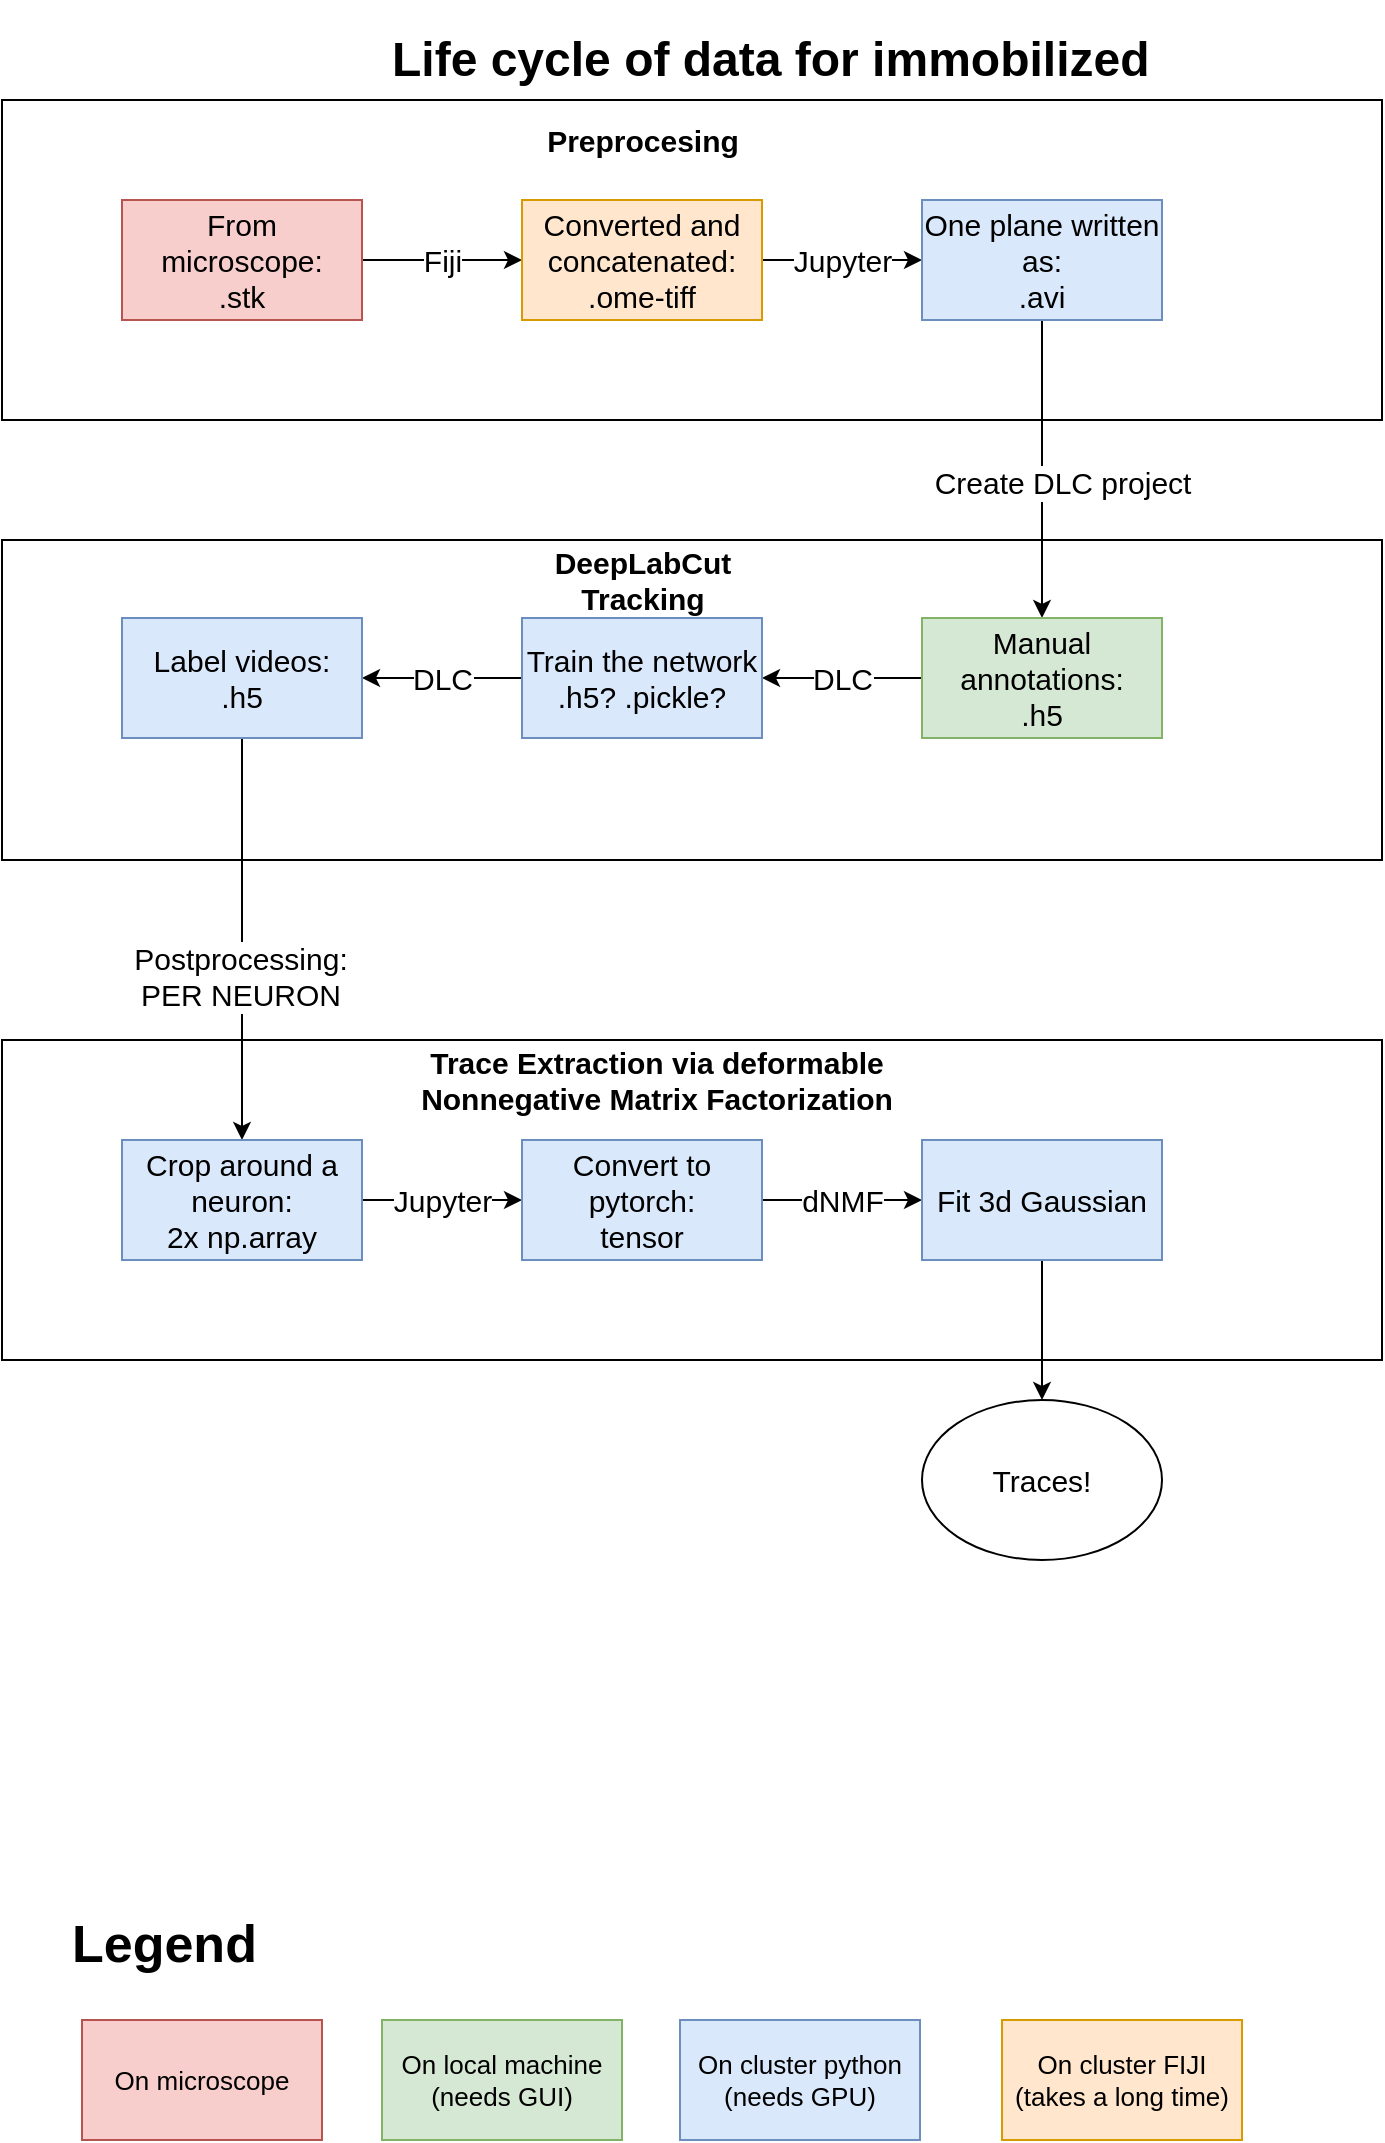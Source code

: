<mxfile version="14.4.3" type="device" pages="4"><diagram id="C3qNlRf_PtX0SrhHF2lx" name="Immobilized_data"><mxGraphModel dx="768" dy="482" grid="1" gridSize="10" guides="1" tooltips="1" connect="1" arrows="1" fold="1" page="1" pageScale="1" pageWidth="850" pageHeight="1100" math="0" shadow="0"><root><mxCell id="0"/><mxCell id="1" parent="0"/><mxCell id="MNIuvYvYTxqrwooTdZUE-25" value="" style="rounded=0;whiteSpace=wrap;html=1;fontSize=15;" parent="1" vertex="1"><mxGeometry x="40" y="520" width="690" height="160" as="geometry"/></mxCell><mxCell id="MNIuvYvYTxqrwooTdZUE-26" value="&lt;b style=&quot;font-size: 15px;&quot;&gt;Trace Extraction via deformable Nonnegative Matrix Factorization&lt;/b&gt;" style="text;html=1;strokeColor=none;fillColor=none;align=center;verticalAlign=middle;whiteSpace=wrap;rounded=0;fontSize=15;" parent="1" vertex="1"><mxGeometry x="245.38" y="530" width="244.62" height="20" as="geometry"/></mxCell><mxCell id="MNIuvYvYTxqrwooTdZUE-20" value="" style="rounded=0;whiteSpace=wrap;html=1;fontSize=15;" parent="1" vertex="1"><mxGeometry x="40" y="270" width="690" height="160" as="geometry"/></mxCell><mxCell id="MNIuvYvYTxqrwooTdZUE-21" value="&lt;b style=&quot;font-size: 15px;&quot;&gt;DeepLabCut Tracking&lt;/b&gt;" style="text;html=1;strokeColor=none;fillColor=none;align=center;verticalAlign=middle;whiteSpace=wrap;rounded=0;fontSize=15;" parent="1" vertex="1"><mxGeometry x="291.5" y="280" width="137" height="20" as="geometry"/></mxCell><mxCell id="MNIuvYvYTxqrwooTdZUE-9" value="" style="rounded=0;whiteSpace=wrap;html=1;" parent="1" vertex="1"><mxGeometry x="40" y="50" width="690" height="160" as="geometry"/></mxCell><mxCell id="MNIuvYvYTxqrwooTdZUE-4" value="Fiji" style="edgeStyle=orthogonalEdgeStyle;rounded=0;orthogonalLoop=1;jettySize=auto;html=1;fontSize=15;" parent="1" source="MNIuvYvYTxqrwooTdZUE-2" target="MNIuvYvYTxqrwooTdZUE-3" edge="1"><mxGeometry relative="1" as="geometry"/></mxCell><mxCell id="MNIuvYvYTxqrwooTdZUE-2" value="From microscope:&lt;br style=&quot;font-size: 15px;&quot;&gt;.stk" style="rounded=0;whiteSpace=wrap;html=1;fillColor=#f8cecc;strokeColor=#b85450;fontSize=15;" parent="1" vertex="1"><mxGeometry x="100" y="100" width="120" height="60" as="geometry"/></mxCell><mxCell id="MNIuvYvYTxqrwooTdZUE-6" value="Jupyter" style="edgeStyle=orthogonalEdgeStyle;rounded=0;orthogonalLoop=1;jettySize=auto;html=1;fontSize=15;" parent="1" source="MNIuvYvYTxqrwooTdZUE-3" target="MNIuvYvYTxqrwooTdZUE-5" edge="1"><mxGeometry relative="1" as="geometry"/></mxCell><mxCell id="MNIuvYvYTxqrwooTdZUE-3" value="Converted and concatenated:&lt;br style=&quot;font-size: 15px;&quot;&gt;.ome-tiff" style="whiteSpace=wrap;html=1;rounded=0;fillColor=#ffe6cc;strokeColor=#d79b00;fontSize=15;" parent="1" vertex="1"><mxGeometry x="300" y="100" width="120" height="60" as="geometry"/></mxCell><mxCell id="MNIuvYvYTxqrwooTdZUE-13" value="" style="edgeStyle=orthogonalEdgeStyle;rounded=0;orthogonalLoop=1;jettySize=auto;html=1;fontSize=15;" parent="1" source="MNIuvYvYTxqrwooTdZUE-5" target="MNIuvYvYTxqrwooTdZUE-12" edge="1"><mxGeometry relative="1" as="geometry"/></mxCell><mxCell id="MNIuvYvYTxqrwooTdZUE-16" value="Create DLC project" style="edgeLabel;html=1;align=center;verticalAlign=middle;resizable=0;points=[];fontSize=15;" parent="MNIuvYvYTxqrwooTdZUE-13" vertex="1" connectable="0"><mxGeometry x="0.333" y="5" relative="1" as="geometry"><mxPoint x="5" y="-19" as="offset"/></mxGeometry></mxCell><mxCell id="MNIuvYvYTxqrwooTdZUE-5" value="One plane written as:&lt;br style=&quot;font-size: 15px;&quot;&gt;.avi" style="whiteSpace=wrap;html=1;rounded=0;fillColor=#dae8fc;strokeColor=#6c8ebf;fontSize=15;" parent="1" vertex="1"><mxGeometry x="500" y="100" width="120" height="60" as="geometry"/></mxCell><mxCell id="MNIuvYvYTxqrwooTdZUE-7" value="&lt;h1&gt;Life cycle of data for immobilized&lt;/h1&gt;&lt;p&gt;&lt;br&gt;&lt;/p&gt;" style="text;html=1;strokeColor=none;fillColor=none;spacing=5;spacingTop=-20;whiteSpace=wrap;overflow=hidden;rounded=0;" parent="1" vertex="1"><mxGeometry x="230" y="10" width="400" height="40" as="geometry"/></mxCell><mxCell id="MNIuvYvYTxqrwooTdZUE-11" value="&lt;b style=&quot;font-size: 15px;&quot;&gt;Preprocesing&lt;/b&gt;" style="text;html=1;strokeColor=none;fillColor=none;align=center;verticalAlign=middle;whiteSpace=wrap;rounded=0;fontSize=15;" parent="1" vertex="1"><mxGeometry x="321.5" y="60" width="77" height="20" as="geometry"/></mxCell><mxCell id="MNIuvYvYTxqrwooTdZUE-15" value="DLC" style="edgeStyle=orthogonalEdgeStyle;rounded=0;orthogonalLoop=1;jettySize=auto;html=1;fontSize=15;" parent="1" source="MNIuvYvYTxqrwooTdZUE-12" target="MNIuvYvYTxqrwooTdZUE-14" edge="1"><mxGeometry relative="1" as="geometry"/></mxCell><mxCell id="MNIuvYvYTxqrwooTdZUE-12" value="Manual annotations:&lt;br style=&quot;font-size: 15px;&quot;&gt;.h5" style="whiteSpace=wrap;html=1;rounded=0;fillColor=#d5e8d4;strokeColor=#82b366;fontSize=15;" parent="1" vertex="1"><mxGeometry x="500" y="309" width="120" height="60" as="geometry"/></mxCell><mxCell id="MNIuvYvYTxqrwooTdZUE-18" value="DLC" style="edgeStyle=orthogonalEdgeStyle;rounded=0;orthogonalLoop=1;jettySize=auto;html=1;fontSize=15;" parent="1" source="MNIuvYvYTxqrwooTdZUE-14" target="MNIuvYvYTxqrwooTdZUE-17" edge="1"><mxGeometry relative="1" as="geometry"/></mxCell><mxCell id="MNIuvYvYTxqrwooTdZUE-14" value="Train the network&lt;br style=&quot;font-size: 15px;&quot;&gt;.h5? .pickle?" style="whiteSpace=wrap;html=1;rounded=0;fillColor=#dae8fc;strokeColor=#6c8ebf;fontSize=15;" parent="1" vertex="1"><mxGeometry x="300" y="309" width="120" height="60" as="geometry"/></mxCell><mxCell id="MNIuvYvYTxqrwooTdZUE-23" value="" style="edgeStyle=orthogonalEdgeStyle;rounded=0;orthogonalLoop=1;jettySize=auto;html=1;fontSize=15;" parent="1" source="MNIuvYvYTxqrwooTdZUE-17" target="MNIuvYvYTxqrwooTdZUE-22" edge="1"><mxGeometry relative="1" as="geometry"/></mxCell><mxCell id="MNIuvYvYTxqrwooTdZUE-24" value="Postprocessing:&lt;br style=&quot;font-size: 15px;&quot;&gt;PER NEURON" style="edgeLabel;html=1;align=center;verticalAlign=middle;resizable=0;points=[];fontSize=15;" parent="MNIuvYvYTxqrwooTdZUE-23" vertex="1" connectable="0"><mxGeometry x="0.181" y="-1" relative="1" as="geometry"><mxPoint as="offset"/></mxGeometry></mxCell><mxCell id="MNIuvYvYTxqrwooTdZUE-17" value="Label videos:&lt;br style=&quot;font-size: 15px;&quot;&gt;.h5" style="whiteSpace=wrap;html=1;rounded=0;fillColor=#dae8fc;strokeColor=#6c8ebf;fontSize=15;" parent="1" vertex="1"><mxGeometry x="100" y="309" width="120" height="60" as="geometry"/></mxCell><mxCell id="MNIuvYvYTxqrwooTdZUE-29" value="Jupyter" style="edgeStyle=orthogonalEdgeStyle;rounded=0;orthogonalLoop=1;jettySize=auto;html=1;fontSize=15;" parent="1" source="MNIuvYvYTxqrwooTdZUE-22" target="MNIuvYvYTxqrwooTdZUE-28" edge="1"><mxGeometry relative="1" as="geometry"/></mxCell><mxCell id="MNIuvYvYTxqrwooTdZUE-22" value="Crop around a neuron:&lt;br style=&quot;font-size: 15px;&quot;&gt;2x np.array" style="whiteSpace=wrap;html=1;rounded=0;fillColor=#dae8fc;strokeColor=#6c8ebf;fontSize=15;" parent="1" vertex="1"><mxGeometry x="100" y="570" width="120" height="60" as="geometry"/></mxCell><mxCell id="MNIuvYvYTxqrwooTdZUE-31" value="dNMF" style="edgeStyle=orthogonalEdgeStyle;rounded=0;orthogonalLoop=1;jettySize=auto;html=1;fontSize=15;" parent="1" source="MNIuvYvYTxqrwooTdZUE-28" target="MNIuvYvYTxqrwooTdZUE-30" edge="1"><mxGeometry relative="1" as="geometry"/></mxCell><mxCell id="MNIuvYvYTxqrwooTdZUE-28" value="Convert to pytorch:&lt;br style=&quot;font-size: 15px;&quot;&gt;tensor" style="whiteSpace=wrap;html=1;rounded=0;fillColor=#dae8fc;strokeColor=#6c8ebf;fontSize=15;" parent="1" vertex="1"><mxGeometry x="300" y="570" width="120" height="60" as="geometry"/></mxCell><mxCell id="MNIuvYvYTxqrwooTdZUE-35" value="" style="edgeStyle=orthogonalEdgeStyle;rounded=0;orthogonalLoop=1;jettySize=auto;html=1;fontSize=15;" parent="1" source="MNIuvYvYTxqrwooTdZUE-30" target="MNIuvYvYTxqrwooTdZUE-34" edge="1"><mxGeometry relative="1" as="geometry"/></mxCell><mxCell id="MNIuvYvYTxqrwooTdZUE-30" value="Fit 3d Gaussian" style="whiteSpace=wrap;html=1;rounded=0;fillColor=#dae8fc;strokeColor=#6c8ebf;fontSize=15;" parent="1" vertex="1"><mxGeometry x="500" y="570" width="120" height="60" as="geometry"/></mxCell><mxCell id="MNIuvYvYTxqrwooTdZUE-34" value="Traces!" style="ellipse;whiteSpace=wrap;html=1;rounded=0;fontSize=15;" parent="1" vertex="1"><mxGeometry x="500" y="700" width="120" height="80" as="geometry"/></mxCell><mxCell id="MNIuvYvYTxqrwooTdZUE-36" value="&lt;h1&gt;Legend&lt;/h1&gt;" style="text;html=1;strokeColor=none;fillColor=none;spacing=5;spacingTop=-20;whiteSpace=wrap;overflow=hidden;rounded=0;fontSize=13;" parent="1" vertex="1"><mxGeometry x="70" y="950" width="190" height="120" as="geometry"/></mxCell><mxCell id="MNIuvYvYTxqrwooTdZUE-37" value="On microscope" style="rounded=0;whiteSpace=wrap;html=1;fontSize=13;fillColor=#f8cecc;strokeColor=#b85450;" parent="1" vertex="1"><mxGeometry x="80" y="1010" width="120" height="60" as="geometry"/></mxCell><mxCell id="MNIuvYvYTxqrwooTdZUE-38" value="On local machine (needs GUI)" style="rounded=0;whiteSpace=wrap;html=1;fontSize=13;fillColor=#d5e8d4;strokeColor=#82b366;" parent="1" vertex="1"><mxGeometry x="230" y="1010" width="120" height="60" as="geometry"/></mxCell><mxCell id="MNIuvYvYTxqrwooTdZUE-39" value="On cluster python&lt;br&gt;(needs GPU)" style="rounded=0;whiteSpace=wrap;html=1;fontSize=13;fillColor=#dae8fc;strokeColor=#6c8ebf;" parent="1" vertex="1"><mxGeometry x="379" y="1010" width="120" height="60" as="geometry"/></mxCell><mxCell id="MNIuvYvYTxqrwooTdZUE-40" value="On cluster FIJI&lt;br&gt;(takes a long time)" style="rounded=0;whiteSpace=wrap;html=1;fontSize=13;fillColor=#ffe6cc;strokeColor=#d79b00;" parent="1" vertex="1"><mxGeometry x="540" y="1010" width="120" height="60" as="geometry"/></mxCell></root></mxGraphModel></diagram><diagram name="WBFM_data" id="ca_JLNP-FAZtzqNlMHLA"><mxGraphModel dx="768" dy="482" grid="1" gridSize="10" guides="1" tooltips="1" connect="1" arrows="1" fold="1" page="1" pageScale="1" pageWidth="850" pageHeight="1100" math="0" shadow="0"><root><mxCell id="D91Ywjp-Ra1o2pdn1mhp-0"/><mxCell id="D91Ywjp-Ra1o2pdn1mhp-1" parent="D91Ywjp-Ra1o2pdn1mhp-0"/><mxCell id="D91Ywjp-Ra1o2pdn1mhp-43" value="" style="rounded=0;whiteSpace=wrap;html=1;fontSize=15;" parent="D91Ywjp-Ra1o2pdn1mhp-1" vertex="1"><mxGeometry x="300" y="240" width="400" height="160" as="geometry"/></mxCell><mxCell id="D91Ywjp-Ra1o2pdn1mhp-2" value="" style="rounded=0;whiteSpace=wrap;html=1;fontSize=15;" parent="D91Ywjp-Ra1o2pdn1mhp-1" vertex="1"><mxGeometry x="40" y="680.0" width="690" height="160" as="geometry"/></mxCell><mxCell id="D91Ywjp-Ra1o2pdn1mhp-3" value="&lt;b style=&quot;font-size: 15px;&quot;&gt;Trace Extraction via deformable Nonnegative Matrix Factorization&lt;/b&gt;" style="text;html=1;strokeColor=none;fillColor=none;align=center;verticalAlign=middle;whiteSpace=wrap;rounded=0;fontSize=15;" parent="D91Ywjp-Ra1o2pdn1mhp-1" vertex="1"><mxGeometry x="245.38" y="690.0" width="244.62" height="20" as="geometry"/></mxCell><mxCell id="D91Ywjp-Ra1o2pdn1mhp-4" value="" style="rounded=0;whiteSpace=wrap;html=1;fontSize=15;" parent="D91Ywjp-Ra1o2pdn1mhp-1" vertex="1"><mxGeometry x="61" y="430" width="769" height="160" as="geometry"/></mxCell><mxCell id="D91Ywjp-Ra1o2pdn1mhp-5" value="&lt;b style=&quot;font-size: 15px&quot;&gt;DeepLabCut&lt;/b&gt;" style="text;html=1;strokeColor=none;fillColor=none;align=center;verticalAlign=middle;whiteSpace=wrap;rounded=0;fontSize=15;" parent="D91Ywjp-Ra1o2pdn1mhp-1" vertex="1"><mxGeometry x="151" y="440" width="170" height="20" as="geometry"/></mxCell><mxCell id="D91Ywjp-Ra1o2pdn1mhp-6" value="" style="rounded=0;whiteSpace=wrap;html=1;" parent="D91Ywjp-Ra1o2pdn1mhp-1" vertex="1"><mxGeometry x="40" y="50" width="790" height="160" as="geometry"/></mxCell><mxCell id="D91Ywjp-Ra1o2pdn1mhp-7" value="Fiji" style="edgeStyle=orthogonalEdgeStyle;rounded=0;orthogonalLoop=1;jettySize=auto;html=1;fontSize=15;" parent="D91Ywjp-Ra1o2pdn1mhp-1" source="D91Ywjp-Ra1o2pdn1mhp-8" target="D91Ywjp-Ra1o2pdn1mhp-10" edge="1"><mxGeometry relative="1" as="geometry"/></mxCell><mxCell id="D91Ywjp-Ra1o2pdn1mhp-8" value="From microscope:&lt;br style=&quot;font-size: 15px&quot;&gt;folder of ome-tiff" style="rounded=0;whiteSpace=wrap;html=1;fillColor=#f8cecc;strokeColor=#b85450;fontSize=15;" parent="D91Ywjp-Ra1o2pdn1mhp-1" vertex="1"><mxGeometry x="100" y="100" width="120" height="60" as="geometry"/></mxCell><mxCell id="D91Ywjp-Ra1o2pdn1mhp-59" value="" style="edgeStyle=orthogonalEdgeStyle;rounded=0;orthogonalLoop=1;jettySize=auto;html=1;fontSize=15;" parent="D91Ywjp-Ra1o2pdn1mhp-1" source="D91Ywjp-Ra1o2pdn1mhp-10" target="D91Ywjp-Ra1o2pdn1mhp-58" edge="1"><mxGeometry relative="1" as="geometry"/></mxCell><mxCell id="D91Ywjp-Ra1o2pdn1mhp-10" value="Concatenated:&lt;br style=&quot;font-size: 15px&quot;&gt;.ome-tiff" style="whiteSpace=wrap;html=1;rounded=0;fillColor=#ffe6cc;strokeColor=#d79b00;fontSize=15;" parent="D91Ywjp-Ra1o2pdn1mhp-1" vertex="1"><mxGeometry x="300" y="100" width="120" height="60" as="geometry"/></mxCell><mxCell id="D91Ywjp-Ra1o2pdn1mhp-13" value="Mini-max written as:&lt;br style=&quot;font-size: 15px&quot;&gt;.avi" style="whiteSpace=wrap;html=1;rounded=0;fillColor=#dae8fc;strokeColor=#6c8ebf;fontSize=15;" parent="D91Ywjp-Ra1o2pdn1mhp-1" vertex="1"><mxGeometry x="670" y="100" width="120" height="60" as="geometry"/></mxCell><mxCell id="D91Ywjp-Ra1o2pdn1mhp-14" value="&lt;h1&gt;Life cycle of data for WBFM&lt;/h1&gt;&lt;p&gt;&lt;br&gt;&lt;/p&gt;" style="text;html=1;strokeColor=none;fillColor=none;spacing=5;spacingTop=-20;whiteSpace=wrap;overflow=hidden;rounded=0;" parent="D91Ywjp-Ra1o2pdn1mhp-1" vertex="1"><mxGeometry x="231" y="10" width="400" height="40" as="geometry"/></mxCell><mxCell id="D91Ywjp-Ra1o2pdn1mhp-15" value="&lt;b style=&quot;font-size: 15px&quot;&gt;Preprocessing&lt;/b&gt;" style="text;html=1;strokeColor=none;fillColor=none;align=center;verticalAlign=middle;whiteSpace=wrap;rounded=0;fontSize=15;" parent="D91Ywjp-Ra1o2pdn1mhp-1" vertex="1"><mxGeometry x="321.5" y="60" width="77" height="20" as="geometry"/></mxCell><mxCell id="D91Ywjp-Ra1o2pdn1mhp-18" value="" style="edgeStyle=orthogonalEdgeStyle;rounded=0;orthogonalLoop=1;jettySize=auto;html=1;fontSize=15;" parent="D91Ywjp-Ra1o2pdn1mhp-1" source="D91Ywjp-Ra1o2pdn1mhp-19" target="D91Ywjp-Ra1o2pdn1mhp-22" edge="1"><mxGeometry relative="1" as="geometry"/></mxCell><mxCell id="D91Ywjp-Ra1o2pdn1mhp-19" value="Train the network&lt;br style=&quot;font-size: 15px;&quot;&gt;.h5? .pickle?" style="whiteSpace=wrap;html=1;rounded=0;fillColor=#dae8fc;strokeColor=#6c8ebf;fontSize=15;" parent="D91Ywjp-Ra1o2pdn1mhp-1" vertex="1"><mxGeometry x="310" y="480" width="120" height="60" as="geometry"/></mxCell><mxCell id="D91Ywjp-Ra1o2pdn1mhp-20" value="" style="edgeStyle=orthogonalEdgeStyle;rounded=0;orthogonalLoop=1;jettySize=auto;html=1;fontSize=15;" parent="D91Ywjp-Ra1o2pdn1mhp-1" source="D91Ywjp-Ra1o2pdn1mhp-22" target="D91Ywjp-Ra1o2pdn1mhp-24" edge="1"><mxGeometry relative="1" as="geometry"/></mxCell><mxCell id="D91Ywjp-Ra1o2pdn1mhp-21" value="Postprocessing:&lt;br style=&quot;font-size: 15px;&quot;&gt;PER NEURON" style="edgeLabel;html=1;align=center;verticalAlign=middle;resizable=0;points=[];fontSize=15;" parent="D91Ywjp-Ra1o2pdn1mhp-20" vertex="1" connectable="0"><mxGeometry x="0.181" y="-1" relative="1" as="geometry"><mxPoint x="1" y="-7.86" as="offset"/></mxGeometry></mxCell><mxCell id="D91Ywjp-Ra1o2pdn1mhp-22" value="Label videos:&lt;br style=&quot;font-size: 15px;&quot;&gt;.h5" style="whiteSpace=wrap;html=1;rounded=0;fillColor=#dae8fc;strokeColor=#6c8ebf;fontSize=15;" parent="D91Ywjp-Ra1o2pdn1mhp-1" vertex="1"><mxGeometry x="111" y="480" width="120" height="60" as="geometry"/></mxCell><mxCell id="D91Ywjp-Ra1o2pdn1mhp-23" value="Jupyter" style="edgeStyle=orthogonalEdgeStyle;rounded=0;orthogonalLoop=1;jettySize=auto;html=1;fontSize=15;" parent="D91Ywjp-Ra1o2pdn1mhp-1" source="D91Ywjp-Ra1o2pdn1mhp-24" target="D91Ywjp-Ra1o2pdn1mhp-26" edge="1"><mxGeometry relative="1" as="geometry"/></mxCell><mxCell id="D91Ywjp-Ra1o2pdn1mhp-24" value="Crop around a neuron:&lt;br style=&quot;font-size: 15px;&quot;&gt;2x np.array" style="shape=step;perimeter=stepPerimeter;whiteSpace=wrap;html=1;fixedSize=1;fontFamily=Helvetica;fontSize=15;fontColor=#000000;align=center;strokeColor=#6c8ebf;fillColor=#dae8fc;" parent="D91Ywjp-Ra1o2pdn1mhp-1" vertex="1"><mxGeometry x="100" y="730.0" width="120" height="60" as="geometry"/></mxCell><mxCell id="D91Ywjp-Ra1o2pdn1mhp-25" value="dNMF" style="edgeStyle=orthogonalEdgeStyle;rounded=0;orthogonalLoop=1;jettySize=auto;html=1;fontSize=15;" parent="D91Ywjp-Ra1o2pdn1mhp-1" source="D91Ywjp-Ra1o2pdn1mhp-26" target="D91Ywjp-Ra1o2pdn1mhp-28" edge="1"><mxGeometry relative="1" as="geometry"/></mxCell><mxCell id="D91Ywjp-Ra1o2pdn1mhp-26" value="Convert to pytorch:&lt;br style=&quot;font-size: 15px;&quot;&gt;tensor" style="whiteSpace=wrap;html=1;rounded=0;fillColor=#dae8fc;strokeColor=#6c8ebf;fontSize=15;" parent="D91Ywjp-Ra1o2pdn1mhp-1" vertex="1"><mxGeometry x="300" y="730.0" width="120" height="60" as="geometry"/></mxCell><mxCell id="D91Ywjp-Ra1o2pdn1mhp-27" value="" style="edgeStyle=orthogonalEdgeStyle;rounded=0;orthogonalLoop=1;jettySize=auto;html=1;fontSize=15;" parent="D91Ywjp-Ra1o2pdn1mhp-1" source="D91Ywjp-Ra1o2pdn1mhp-28" target="D91Ywjp-Ra1o2pdn1mhp-29" edge="1"><mxGeometry relative="1" as="geometry"/></mxCell><mxCell id="D91Ywjp-Ra1o2pdn1mhp-28" value="Fit 3d Gaussian" style="whiteSpace=wrap;html=1;rounded=0;fillColor=#dae8fc;strokeColor=#6c8ebf;fontSize=15;" parent="D91Ywjp-Ra1o2pdn1mhp-1" vertex="1"><mxGeometry x="500" y="730.0" width="120" height="60" as="geometry"/></mxCell><mxCell id="D91Ywjp-Ra1o2pdn1mhp-29" value="Traces!" style="ellipse;whiteSpace=wrap;html=1;rounded=0;fontSize=15;" parent="D91Ywjp-Ra1o2pdn1mhp-1" vertex="1"><mxGeometry x="500" y="860.0" width="120" height="80" as="geometry"/></mxCell><mxCell id="D91Ywjp-Ra1o2pdn1mhp-30" value="&lt;h1&gt;Legend&lt;/h1&gt;" style="text;html=1;strokeColor=none;fillColor=none;spacing=5;spacingTop=-20;whiteSpace=wrap;overflow=hidden;rounded=0;fontSize=13;" parent="D91Ywjp-Ra1o2pdn1mhp-1" vertex="1"><mxGeometry x="70" y="950" width="190" height="120" as="geometry"/></mxCell><mxCell id="D91Ywjp-Ra1o2pdn1mhp-31" value="On microscope" style="rounded=0;whiteSpace=wrap;html=1;fontSize=13;fillColor=#f8cecc;strokeColor=#b85450;" parent="D91Ywjp-Ra1o2pdn1mhp-1" vertex="1"><mxGeometry x="80" y="1010" width="120" height="60" as="geometry"/></mxCell><mxCell id="D91Ywjp-Ra1o2pdn1mhp-32" value="On local machine (needs GUI)" style="rounded=0;whiteSpace=wrap;html=1;fontSize=13;fillColor=#d5e8d4;strokeColor=#82b366;" parent="D91Ywjp-Ra1o2pdn1mhp-1" vertex="1"><mxGeometry x="230" y="1010" width="120" height="60" as="geometry"/></mxCell><mxCell id="D91Ywjp-Ra1o2pdn1mhp-33" value="On cluster python&lt;br&gt;(needs GPU)" style="rounded=0;whiteSpace=wrap;html=1;fontSize=13;fillColor=#dae8fc;strokeColor=#6c8ebf;" parent="D91Ywjp-Ra1o2pdn1mhp-1" vertex="1"><mxGeometry x="379" y="1010" width="120" height="60" as="geometry"/></mxCell><mxCell id="D91Ywjp-Ra1o2pdn1mhp-34" value="On cluster FIJI&lt;br&gt;(takes a long time)" style="rounded=0;whiteSpace=wrap;html=1;fontSize=13;fillColor=#ffe6cc;strokeColor=#d79b00;" parent="D91Ywjp-Ra1o2pdn1mhp-1" vertex="1"><mxGeometry x="540" y="1010" width="120" height="60" as="geometry"/></mxCell><mxCell id="D91Ywjp-Ra1o2pdn1mhp-68" style="edgeStyle=orthogonalEdgeStyle;rounded=0;orthogonalLoop=1;jettySize=auto;html=1;exitX=0.5;exitY=1;exitDx=0;exitDy=0;fontSize=15;" parent="D91Ywjp-Ra1o2pdn1mhp-1" source="D91Ywjp-Ra1o2pdn1mhp-40" target="D91Ywjp-Ra1o2pdn1mhp-45" edge="1"><mxGeometry relative="1" as="geometry"/></mxCell><mxCell id="D91Ywjp-Ra1o2pdn1mhp-75" value="Jupyter" style="edgeLabel;html=1;align=center;verticalAlign=middle;resizable=0;points=[];fontSize=15;" parent="D91Ywjp-Ra1o2pdn1mhp-68" vertex="1" connectable="0"><mxGeometry x="-0.834" relative="1" as="geometry"><mxPoint as="offset"/></mxGeometry></mxCell><mxCell id="D91Ywjp-Ra1o2pdn1mhp-40" value="ICY 3d-annotations:&lt;br style=&quot;font-size: 15px&quot;&gt;.xml" style="whiteSpace=wrap;html=1;rounded=0;fillColor=#d5e8d4;strokeColor=#82b366;fontSize=15;" parent="D91Ywjp-Ra1o2pdn1mhp-1" vertex="1"><mxGeometry x="370" y="280" width="120" height="60" as="geometry"/></mxCell><mxCell id="D91Ywjp-Ra1o2pdn1mhp-44" value="&lt;b style=&quot;font-size: 15px&quot;&gt;3d Annotations in ICY&lt;/b&gt;" style="text;html=1;strokeColor=none;fillColor=none;align=center;verticalAlign=middle;whiteSpace=wrap;rounded=0;fontSize=15;" parent="D91Ywjp-Ra1o2pdn1mhp-1" vertex="1"><mxGeometry x="360" y="250" width="182" height="20" as="geometry"/></mxCell><mxCell id="D91Ywjp-Ra1o2pdn1mhp-50" style="edgeStyle=orthogonalEdgeStyle;rounded=0;orthogonalLoop=1;jettySize=auto;html=1;exitX=0;exitY=0.5;exitDx=0;exitDy=0;fontSize=15;" parent="D91Ywjp-Ra1o2pdn1mhp-1" source="D91Ywjp-Ra1o2pdn1mhp-45" target="D91Ywjp-Ra1o2pdn1mhp-19" edge="1"><mxGeometry relative="1" as="geometry"/></mxCell><mxCell id="D91Ywjp-Ra1o2pdn1mhp-45" value="Convert to DLC format (3d-&amp;gt;2d):&lt;br&gt;.h5" style="whiteSpace=wrap;html=1;rounded=0;fillColor=#d5e8d4;strokeColor=#82b366;fontSize=15;" parent="D91Ywjp-Ra1o2pdn1mhp-1" vertex="1"><mxGeometry x="503" y="480" width="120" height="60" as="geometry"/></mxCell><mxCell id="D91Ywjp-Ra1o2pdn1mhp-53" style="edgeStyle=orthogonalEdgeStyle;rounded=0;orthogonalLoop=1;jettySize=auto;html=1;exitX=0;exitY=0.5;exitDx=0;exitDy=0;entryX=1;entryY=0.5;entryDx=0;entryDy=0;fontSize=15;" parent="D91Ywjp-Ra1o2pdn1mhp-1" source="D91Ywjp-Ra1o2pdn1mhp-52" target="D91Ywjp-Ra1o2pdn1mhp-40" edge="1"><mxGeometry relative="1" as="geometry"/></mxCell><mxCell id="D91Ywjp-Ra1o2pdn1mhp-71" style="edgeStyle=orthogonalEdgeStyle;rounded=0;orthogonalLoop=1;jettySize=auto;html=1;exitX=0.5;exitY=1;exitDx=0;exitDy=0;entryX=0.25;entryY=0;entryDx=0;entryDy=0;fontSize=15;" parent="D91Ywjp-Ra1o2pdn1mhp-1" source="D91Ywjp-Ra1o2pdn1mhp-52" target="D91Ywjp-Ra1o2pdn1mhp-61" edge="1"><mxGeometry relative="1" as="geometry"/></mxCell><mxCell id="D91Ywjp-Ra1o2pdn1mhp-72" value="Jupyter" style="edgeLabel;html=1;align=center;verticalAlign=middle;resizable=0;points=[];fontSize=15;" parent="D91Ywjp-Ra1o2pdn1mhp-71" vertex="1" connectable="0"><mxGeometry x="0.843" relative="1" as="geometry"><mxPoint x="-109.01" y="-100.29" as="offset"/></mxGeometry></mxCell><mxCell id="D91Ywjp-Ra1o2pdn1mhp-52" value="Extract volumes to label:&lt;br&gt;folder of .ome-tiff" style="whiteSpace=wrap;html=1;rounded=0;fillColor=#d5e8d4;strokeColor=#82b366;fontSize=15;" parent="D91Ywjp-Ra1o2pdn1mhp-1" vertex="1"><mxGeometry x="539" y="280" width="120" height="60" as="geometry"/></mxCell><mxCell id="D91Ywjp-Ra1o2pdn1mhp-67" value="" style="edgeStyle=orthogonalEdgeStyle;rounded=0;orthogonalLoop=1;jettySize=auto;html=1;fontSize=15;" parent="D91Ywjp-Ra1o2pdn1mhp-1" source="D91Ywjp-Ra1o2pdn1mhp-58" target="D91Ywjp-Ra1o2pdn1mhp-13" edge="1"><mxGeometry relative="1" as="geometry"/></mxCell><mxCell id="D91Ywjp-Ra1o2pdn1mhp-69" style="edgeStyle=orthogonalEdgeStyle;rounded=0;orthogonalLoop=1;jettySize=auto;html=1;exitX=0.5;exitY=1;exitDx=0;exitDy=0;fontSize=15;" parent="D91Ywjp-Ra1o2pdn1mhp-1" source="D91Ywjp-Ra1o2pdn1mhp-58" target="D91Ywjp-Ra1o2pdn1mhp-52" edge="1"><mxGeometry relative="1" as="geometry"/></mxCell><mxCell id="D91Ywjp-Ra1o2pdn1mhp-74" value="Jupyter" style="edgeLabel;html=1;align=center;verticalAlign=middle;resizable=0;points=[];fontSize=15;" parent="D91Ywjp-Ra1o2pdn1mhp-69" vertex="1" connectable="0"><mxGeometry x="-0.765" relative="1" as="geometry"><mxPoint as="offset"/></mxGeometry></mxCell><mxCell id="D91Ywjp-Ra1o2pdn1mhp-58" value="Make DLC project and&lt;br&gt;move video file" style="whiteSpace=wrap;html=1;rounded=0;fillColor=#d5e8d4;strokeColor=#82b366;fontSize=15;" parent="D91Ywjp-Ra1o2pdn1mhp-1" vertex="1"><mxGeometry x="490" y="100" width="120" height="60" as="geometry"/></mxCell><mxCell id="D91Ywjp-Ra1o2pdn1mhp-66" style="edgeStyle=orthogonalEdgeStyle;rounded=0;orthogonalLoop=1;jettySize=auto;html=1;exitX=0;exitY=0.5;exitDx=0;exitDy=0;fontSize=15;" parent="D91Ywjp-Ra1o2pdn1mhp-1" source="D91Ywjp-Ra1o2pdn1mhp-61" target="D91Ywjp-Ra1o2pdn1mhp-45" edge="1"><mxGeometry relative="1" as="geometry"/></mxCell><mxCell id="D91Ywjp-Ra1o2pdn1mhp-61" value="Take the same subset of .avi video frames" style="shape=step;perimeter=stepPerimeter;whiteSpace=wrap;html=1;fixedSize=1;fontFamily=Helvetica;fontSize=15;align=center;strokeColor=#82b366;fillColor=#d5e8d4;" parent="D91Ywjp-Ra1o2pdn1mhp-1" vertex="1"><mxGeometry x="670" y="480" width="120" height="60" as="geometry"/></mxCell><mxCell id="D91Ywjp-Ra1o2pdn1mhp-62" style="edgeStyle=orthogonalEdgeStyle;rounded=0;orthogonalLoop=1;jettySize=auto;html=1;exitX=0.5;exitY=1;exitDx=0;exitDy=0;entryX=0.5;entryY=0;entryDx=0;entryDy=0;fontSize=15;" parent="D91Ywjp-Ra1o2pdn1mhp-1" source="D91Ywjp-Ra1o2pdn1mhp-13" target="D91Ywjp-Ra1o2pdn1mhp-61" edge="1"><mxGeometry relative="1" as="geometry"><mxPoint x="930" y="160" as="sourcePoint"/><mxPoint x="430" y="510" as="targetPoint"/></mxGeometry></mxCell><mxCell id="D91Ywjp-Ra1o2pdn1mhp-73" value="Jupyter" style="edgeLabel;html=1;align=center;verticalAlign=middle;resizable=0;points=[];fontSize=15;" parent="D91Ywjp-Ra1o2pdn1mhp-62" vertex="1" connectable="0"><mxGeometry x="-0.845" y="-1" relative="1" as="geometry"><mxPoint as="offset"/></mxGeometry></mxCell></root></mxGraphModel></diagram><diagram id="B9LVSl_kB1WvT4uH30pT" name="Segmentation"><mxGraphModel dx="1422" dy="976" grid="1" gridSize="10" guides="1" tooltips="1" connect="1" arrows="1" fold="1" page="1" pageScale="1" pageWidth="850" pageHeight="1100" math="0" shadow="0"><root><mxCell id="fLkf6Mo9dzZ_uR0_kZDT-0"/><mxCell id="fLkf6Mo9dzZ_uR0_kZDT-1" parent="fLkf6Mo9dzZ_uR0_kZDT-0"/><mxCell id="sg0BmGrKAcSKxh8aGEQ3-8" style="edgeStyle=orthogonalEdgeStyle;rounded=0;orthogonalLoop=1;jettySize=auto;html=1;exitX=1;exitY=0.5;exitDx=0;exitDy=0;strokeColor=#000000;fontSize=27;" edge="1" parent="fLkf6Mo9dzZ_uR0_kZDT-1" source="fLkf6Mo9dzZ_uR0_kZDT-3" target="fLkf6Mo9dzZ_uR0_kZDT-22"><mxGeometry relative="1" as="geometry"/></mxCell><mxCell id="sg0BmGrKAcSKxh8aGEQ3-9" style="edgeStyle=orthogonalEdgeStyle;rounded=0;orthogonalLoop=1;jettySize=auto;html=1;exitX=1;exitY=0.5;exitDx=0;exitDy=0;strokeColor=#000000;fontSize=27;" edge="1" parent="fLkf6Mo9dzZ_uR0_kZDT-1" source="fLkf6Mo9dzZ_uR0_kZDT-3" target="sg0BmGrKAcSKxh8aGEQ3-1"><mxGeometry relative="1" as="geometry"/></mxCell><mxCell id="fLkf6Mo9dzZ_uR0_kZDT-3" value="" style="rounded=0;whiteSpace=wrap;html=1;container=1;" parent="fLkf6Mo9dzZ_uR0_kZDT-1" vertex="1"><mxGeometry x="15" y="215" width="820" height="290" as="geometry"><mxRectangle x="15" y="215" width="50" height="40" as="alternateBounds"/></mxGeometry></mxCell><mxCell id="fLkf6Mo9dzZ_uR0_kZDT-4" value="&lt;h1 style=&quot;font-size: 27px;&quot;&gt;Segmentation&lt;/h1&gt;" style="text;html=1;strokeColor=none;fillColor=none;spacing=5;spacingTop=-20;whiteSpace=wrap;overflow=hidden;rounded=0;fontSize=27;" parent="fLkf6Mo9dzZ_uR0_kZDT-3" vertex="1"><mxGeometry x="305" y="5" width="225" height="40" as="geometry"/></mxCell><mxCell id="fLkf6Mo9dzZ_uR0_kZDT-8" value="Read in a single volume" style="rounded=0;whiteSpace=wrap;html=1;fillColor=#d5e8d4;strokeColor=#82b366;fontSize=17;" parent="fLkf6Mo9dzZ_uR0_kZDT-3" vertex="1"><mxGeometry x="40" y="100" width="120" height="60" as="geometry"/></mxCell><mxCell id="fLkf6Mo9dzZ_uR0_kZDT-10" value="Filter and pre-align" style="whiteSpace=wrap;html=1;rounded=0;fillColor=#d5e8d4;strokeColor=#82b366;fontSize=17;" parent="fLkf6Mo9dzZ_uR0_kZDT-3" vertex="1"><mxGeometry x="240" y="100" width="120" height="60" as="geometry"/></mxCell><mxCell id="fLkf6Mo9dzZ_uR0_kZDT-11" value="" style="edgeStyle=orthogonalEdgeStyle;rounded=0;orthogonalLoop=1;jettySize=auto;html=1;fontSize=17;" parent="fLkf6Mo9dzZ_uR0_kZDT-3" source="fLkf6Mo9dzZ_uR0_kZDT-8" target="fLkf6Mo9dzZ_uR0_kZDT-10" edge="1"><mxGeometry relative="1" as="geometry"/></mxCell><mxCell id="fLkf6Mo9dzZ_uR0_kZDT-12" value="Perform StarDist" style="whiteSpace=wrap;html=1;rounded=0;fillColor=#d5e8d4;strokeColor=#82b366;fontSize=17;" parent="fLkf6Mo9dzZ_uR0_kZDT-3" vertex="1"><mxGeometry x="440" y="100" width="120" height="60" as="geometry"/></mxCell><mxCell id="fLkf6Mo9dzZ_uR0_kZDT-13" value="" style="edgeStyle=orthogonalEdgeStyle;rounded=0;orthogonalLoop=1;jettySize=auto;html=1;" parent="fLkf6Mo9dzZ_uR0_kZDT-3" source="fLkf6Mo9dzZ_uR0_kZDT-10" target="fLkf6Mo9dzZ_uR0_kZDT-12" edge="1"><mxGeometry relative="1" as="geometry"/></mxCell><mxCell id="sg0BmGrKAcSKxh8aGEQ3-6" style="edgeStyle=orthogonalEdgeStyle;rounded=0;orthogonalLoop=1;jettySize=auto;html=1;exitX=1;exitY=0.5;exitDx=0;exitDy=0;entryX=1;entryY=0.5;entryDx=0;entryDy=0;strokeColor=#000000;fontSize=27;" edge="1" parent="fLkf6Mo9dzZ_uR0_kZDT-3" source="fLkf6Mo9dzZ_uR0_kZDT-14" target="fLkf6Mo9dzZ_uR0_kZDT-3"><mxGeometry relative="1" as="geometry"><Array as="points"><mxPoint x="780" y="130"/><mxPoint x="780" y="145"/></Array></mxGeometry></mxCell><mxCell id="fLkf6Mo9dzZ_uR0_kZDT-14" value="Stitching functions" style="whiteSpace=wrap;html=1;rounded=0;fillColor=#d5e8d4;strokeColor=#82b366;fontSize=17;" parent="fLkf6Mo9dzZ_uR0_kZDT-3" vertex="1"><mxGeometry x="640" y="100" width="120" height="60" as="geometry"/></mxCell><mxCell id="fLkf6Mo9dzZ_uR0_kZDT-15" value="" style="edgeStyle=orthogonalEdgeStyle;rounded=0;orthogonalLoop=1;jettySize=auto;html=1;" parent="fLkf6Mo9dzZ_uR0_kZDT-3" source="fLkf6Mo9dzZ_uR0_kZDT-12" target="fLkf6Mo9dzZ_uR0_kZDT-14" edge="1"><mxGeometry relative="1" as="geometry"/></mxCell><mxCell id="fLkf6Mo9dzZ_uR0_kZDT-17" style="edgeStyle=orthogonalEdgeStyle;rounded=0;orthogonalLoop=1;jettySize=auto;html=1;exitX=0.5;exitY=0;exitDx=0;exitDy=0;fillColor=#fff2cc;fontSize=17;" parent="fLkf6Mo9dzZ_uR0_kZDT-3" source="fLkf6Mo9dzZ_uR0_kZDT-16" target="fLkf6Mo9dzZ_uR0_kZDT-10" edge="1"><mxGeometry relative="1" as="geometry"/></mxCell><mxCell id="fLkf6Mo9dzZ_uR0_kZDT-16" value="&lt;span style=&quot;font-size: 17px;&quot;&gt;PreprocessingSettings&lt;/span&gt;" style="ellipse;whiteSpace=wrap;html=1;fontFamily=Helvetica;fontSize=17;align=center;strokeColor=#82b366;fillColor=#d5e8d4;" parent="fLkf6Mo9dzZ_uR0_kZDT-3" vertex="1"><mxGeometry x="225" y="185" width="150" height="80" as="geometry"/></mxCell><mxCell id="fLkf6Mo9dzZ_uR0_kZDT-20" style="edgeStyle=orthogonalEdgeStyle;rounded=0;orthogonalLoop=1;jettySize=auto;html=1;exitX=0;exitY=0.5;exitDx=0;exitDy=0;" parent="fLkf6Mo9dzZ_uR0_kZDT-3" source="fLkf6Mo9dzZ_uR0_kZDT-18" target="fLkf6Mo9dzZ_uR0_kZDT-12" edge="1"><mxGeometry relative="1" as="geometry"/></mxCell><mxCell id="fLkf6Mo9dzZ_uR0_kZDT-21" style="edgeStyle=orthogonalEdgeStyle;rounded=0;orthogonalLoop=1;jettySize=auto;html=1;exitX=1;exitY=0.5;exitDx=0;exitDy=0;entryX=0.5;entryY=1;entryDx=0;entryDy=0;" parent="fLkf6Mo9dzZ_uR0_kZDT-3" source="fLkf6Mo9dzZ_uR0_kZDT-18" target="fLkf6Mo9dzZ_uR0_kZDT-14" edge="1"><mxGeometry relative="1" as="geometry"/></mxCell><mxCell id="fLkf6Mo9dzZ_uR0_kZDT-18" value="StarDistSettings" style="ellipse;whiteSpace=wrap;html=1;fillColor=#fff2cc;strokeColor=#d6b656;fontSize=17;" parent="fLkf6Mo9dzZ_uR0_kZDT-3" vertex="1"><mxGeometry x="540" y="185" width="120" height="80" as="geometry"/></mxCell><mxCell id="fLkf6Mo9dzZ_uR0_kZDT-5" value="Giant bigtiff file &lt;br style=&quot;font-size: 17px;&quot;&gt;(entire video)" style="rounded=0;whiteSpace=wrap;html=1;fillColor=#d5e8d4;strokeColor=#82b366;fontSize=17;" parent="fLkf6Mo9dzZ_uR0_kZDT-1" vertex="1"><mxGeometry x="367.5" y="90" width="120" height="60" as="geometry"/></mxCell><mxCell id="fLkf6Mo9dzZ_uR0_kZDT-9" value="" style="edgeStyle=orthogonalEdgeStyle;rounded=0;orthogonalLoop=1;jettySize=auto;html=1;fontSize=17;" parent="fLkf6Mo9dzZ_uR0_kZDT-1" source="fLkf6Mo9dzZ_uR0_kZDT-5" target="fLkf6Mo9dzZ_uR0_kZDT-8" edge="1"><mxGeometry relative="1" as="geometry"/></mxCell><mxCell id="sg0BmGrKAcSKxh8aGEQ3-56" style="edgeStyle=orthogonalEdgeStyle;rounded=0;orthogonalLoop=1;jettySize=auto;html=1;exitX=0.5;exitY=1;exitDx=0;exitDy=0;strokeColor=#000000;fontSize=27;" edge="1" parent="fLkf6Mo9dzZ_uR0_kZDT-1" source="fLkf6Mo9dzZ_uR0_kZDT-22" target="sg0BmGrKAcSKxh8aGEQ3-53"><mxGeometry relative="1" as="geometry"><Array as="points"><mxPoint x="970" y="1250"/><mxPoint x="428" y="1250"/></Array></mxGeometry></mxCell><mxCell id="fLkf6Mo9dzZ_uR0_kZDT-22" value="3d mask of neurons" style="rounded=0;whiteSpace=wrap;html=1;fillColor=#d5e8d4;strokeColor=#82b366;fontSize=17;" parent="fLkf6Mo9dzZ_uR0_kZDT-1" vertex="1"><mxGeometry x="910" y="830" width="120" height="60" as="geometry"/></mxCell><mxCell id="sg0BmGrKAcSKxh8aGEQ3-10" style="edgeStyle=orthogonalEdgeStyle;rounded=0;orthogonalLoop=1;jettySize=auto;html=1;exitX=0.5;exitY=1;exitDx=0;exitDy=0;entryX=0.5;entryY=0;entryDx=0;entryDy=0;strokeColor=#000000;fontSize=27;" edge="1" parent="fLkf6Mo9dzZ_uR0_kZDT-1" source="sg0BmGrKAcSKxh8aGEQ3-1" target="sg0BmGrKAcSKxh8aGEQ3-3"><mxGeometry relative="1" as="geometry"/></mxCell><mxCell id="sg0BmGrKAcSKxh8aGEQ3-1" value="3d Centroids" style="rounded=0;whiteSpace=wrap;html=1;fillColor=#d5e8d4;strokeColor=#82b366;fontSize=17;" vertex="1" parent="fLkf6Mo9dzZ_uR0_kZDT-1"><mxGeometry x="365" y="550" width="120" height="60" as="geometry"/></mxCell><mxCell id="sg0BmGrKAcSKxh8aGEQ3-52" style="edgeStyle=orthogonalEdgeStyle;rounded=0;orthogonalLoop=1;jettySize=auto;html=1;exitX=1;exitY=0.5;exitDx=0;exitDy=0;strokeColor=#000000;fontSize=27;" edge="1" parent="fLkf6Mo9dzZ_uR0_kZDT-1" source="sg0BmGrKAcSKxh8aGEQ3-3" target="sg0BmGrKAcSKxh8aGEQ3-51"><mxGeometry relative="1" as="geometry"/></mxCell><mxCell id="sg0BmGrKAcSKxh8aGEQ3-3" value="" style="rounded=0;whiteSpace=wrap;html=1;fontSize=27;container=1;" vertex="1" parent="fLkf6Mo9dzZ_uR0_kZDT-1"><mxGeometry x="15" y="640" width="825" height="440" as="geometry"><mxRectangle x="15" y="640" width="50" height="40" as="alternateBounds"/></mxGeometry></mxCell><mxCell id="sg0BmGrKAcSKxh8aGEQ3-4" value="&lt;h1 style=&quot;font-size: 27px&quot;&gt;Tracking&lt;/h1&gt;" style="text;html=1;strokeColor=none;fillColor=none;spacing=5;spacingTop=-20;whiteSpace=wrap;overflow=hidden;rounded=0;fontSize=27;" vertex="1" parent="sg0BmGrKAcSKxh8aGEQ3-3"><mxGeometry x="325" y="29.997" width="225" height="48.889" as="geometry"/></mxCell><mxCell id="sg0BmGrKAcSKxh8aGEQ3-14" value="" style="edgeStyle=orthogonalEdgeStyle;rounded=0;orthogonalLoop=1;jettySize=auto;html=1;strokeColor=#000000;fontSize=27;" edge="1" parent="sg0BmGrKAcSKxh8aGEQ3-3" target="sg0BmGrKAcSKxh8aGEQ3-13"><mxGeometry relative="1" as="geometry"><mxPoint x="152.5" y="183.338" as="sourcePoint"/></mxGeometry></mxCell><mxCell id="sg0BmGrKAcSKxh8aGEQ3-11" value="Generate 3d features" style="rounded=0;whiteSpace=wrap;html=1;fillColor=#d5e8d4;strokeColor=#82b366;fontSize=17;" vertex="1" parent="sg0BmGrKAcSKxh8aGEQ3-3"><mxGeometry x="35" y="146.671" width="120" height="73.333" as="geometry"/></mxCell><mxCell id="sg0BmGrKAcSKxh8aGEQ3-20" value="" style="edgeStyle=orthogonalEdgeStyle;rounded=0;orthogonalLoop=1;jettySize=auto;html=1;strokeColor=#000000;fontSize=27;" edge="1" parent="sg0BmGrKAcSKxh8aGEQ3-3" source="sg0BmGrKAcSKxh8aGEQ3-13" target="sg0BmGrKAcSKxh8aGEQ3-19"><mxGeometry relative="1" as="geometry"/></mxCell><mxCell id="sg0BmGrKAcSKxh8aGEQ3-22" style="edgeStyle=orthogonalEdgeStyle;rounded=0;orthogonalLoop=1;jettySize=auto;html=1;exitX=1;exitY=0.5;exitDx=0;exitDy=0;entryX=0;entryY=0.5;entryDx=0;entryDy=0;strokeColor=#000000;fontSize=27;" edge="1" parent="sg0BmGrKAcSKxh8aGEQ3-3" source="sg0BmGrKAcSKxh8aGEQ3-13" target="sg0BmGrKAcSKxh8aGEQ3-21"><mxGeometry relative="1" as="geometry"/></mxCell><mxCell id="sg0BmGrKAcSKxh8aGEQ3-13" value="Match features across time&amp;nbsp;" style="rounded=0;whiteSpace=wrap;html=1;fillColor=#d5e8d4;strokeColor=#82b366;fontSize=17;" vertex="1" parent="sg0BmGrKAcSKxh8aGEQ3-3"><mxGeometry x="212.5" y="146.671" width="120" height="73.333" as="geometry"/></mxCell><mxCell id="sg0BmGrKAcSKxh8aGEQ3-15" style="edgeStyle=orthogonalEdgeStyle;rounded=0;orthogonalLoop=1;jettySize=auto;html=1;exitX=0.5;exitY=0;exitDx=0;exitDy=0;strokeColor=#000000;fontSize=27;" edge="1" parent="sg0BmGrKAcSKxh8aGEQ3-3" source="sg0BmGrKAcSKxh8aGEQ3-3" target="sg0BmGrKAcSKxh8aGEQ3-11"><mxGeometry relative="1" as="geometry"><Array as="points"><mxPoint x="413" y="24.444"/><mxPoint x="95" y="24.444"/></Array></mxGeometry></mxCell><mxCell id="sg0BmGrKAcSKxh8aGEQ3-17" style="edgeStyle=orthogonalEdgeStyle;rounded=0;orthogonalLoop=1;jettySize=auto;html=1;exitX=0.5;exitY=0;exitDx=0;exitDy=0;entryX=0.5;entryY=1;entryDx=0;entryDy=0;strokeColor=#000000;fontSize=27;" edge="1" parent="sg0BmGrKAcSKxh8aGEQ3-3" source="sg0BmGrKAcSKxh8aGEQ3-16"><mxGeometry relative="1" as="geometry"><mxPoint x="92.5" y="220.004" as="targetPoint"/></mxGeometry></mxCell><mxCell id="sg0BmGrKAcSKxh8aGEQ3-18" style="edgeStyle=orthogonalEdgeStyle;rounded=0;orthogonalLoop=1;jettySize=auto;html=1;exitX=0.5;exitY=0;exitDx=0;exitDy=0;strokeColor=#000000;fontSize=27;" edge="1" parent="sg0BmGrKAcSKxh8aGEQ3-3" source="sg0BmGrKAcSKxh8aGEQ3-16" target="sg0BmGrKAcSKxh8aGEQ3-13"><mxGeometry relative="1" as="geometry"/></mxCell><mxCell id="sg0BmGrKAcSKxh8aGEQ3-16" value="&lt;span style=&quot;font-size: 17px&quot;&gt;ReferenceFrame&lt;/span&gt;" style="ellipse;whiteSpace=wrap;html=1;fontFamily=Helvetica;fontSize=17;align=center;strokeColor=#82b366;fillColor=#d5e8d4;" vertex="1" parent="sg0BmGrKAcSKxh8aGEQ3-3"><mxGeometry x="105" y="330.003" width="150" height="97.778" as="geometry"/></mxCell><mxCell id="sg0BmGrKAcSKxh8aGEQ3-24" value="" style="edgeStyle=orthogonalEdgeStyle;rounded=0;orthogonalLoop=1;jettySize=auto;html=1;strokeColor=#000000;fontSize=27;" edge="1" parent="sg0BmGrKAcSKxh8aGEQ3-3" source="sg0BmGrKAcSKxh8aGEQ3-19" target="sg0BmGrKAcSKxh8aGEQ3-23"><mxGeometry relative="1" as="geometry"/></mxCell><mxCell id="sg0BmGrKAcSKxh8aGEQ3-19" value="Postprocess 1: Affine matching" style="rounded=0;whiteSpace=wrap;html=1;fillColor=#d5e8d4;strokeColor=#82b366;fontSize=17;" vertex="1" parent="sg0BmGrKAcSKxh8aGEQ3-3"><mxGeometry x="412.5" y="85.56" width="120" height="73.333" as="geometry"/></mxCell><mxCell id="sg0BmGrKAcSKxh8aGEQ3-25" style="edgeStyle=orthogonalEdgeStyle;rounded=0;orthogonalLoop=1;jettySize=auto;html=1;exitX=1;exitY=0.5;exitDx=0;exitDy=0;entryX=0;entryY=0.5;entryDx=0;entryDy=0;strokeColor=#000000;fontSize=27;" edge="1" parent="sg0BmGrKAcSKxh8aGEQ3-3" source="sg0BmGrKAcSKxh8aGEQ3-21" target="sg0BmGrKAcSKxh8aGEQ3-23"><mxGeometry relative="1" as="geometry"/></mxCell><mxCell id="sg0BmGrKAcSKxh8aGEQ3-21" value="Postprocess 2:&lt;br&gt;Gaussian Process" style="rounded=0;whiteSpace=wrap;html=1;fillColor=#d5e8d4;strokeColor=#82b366;fontSize=17;" vertex="1" parent="sg0BmGrKAcSKxh8aGEQ3-3"><mxGeometry x="412.5" y="220.004" width="120" height="73.333" as="geometry"/></mxCell><mxCell id="sg0BmGrKAcSKxh8aGEQ3-48" style="edgeStyle=orthogonalEdgeStyle;rounded=0;orthogonalLoop=1;jettySize=auto;html=1;exitX=1;exitY=0.5;exitDx=0;exitDy=0;entryX=1;entryY=0.5;entryDx=0;entryDy=0;strokeColor=#000000;fontSize=27;" edge="1" parent="sg0BmGrKAcSKxh8aGEQ3-3" source="sg0BmGrKAcSKxh8aGEQ3-23" target="sg0BmGrKAcSKxh8aGEQ3-3"><mxGeometry relative="1" as="geometry"><Array as="points"><mxPoint x="752" y="183"/><mxPoint x="752" y="220"/></Array></mxGeometry></mxCell><mxCell id="sg0BmGrKAcSKxh8aGEQ3-23" value="Final matches:&lt;br&gt;bipartite assignment" style="rounded=0;whiteSpace=wrap;html=1;fillColor=#d5e8d4;strokeColor=#82b366;fontSize=17;" vertex="1" parent="sg0BmGrKAcSKxh8aGEQ3-3"><mxGeometry x="612.5" y="146.671" width="120" height="73.333" as="geometry"/></mxCell><mxCell id="sg0BmGrKAcSKxh8aGEQ3-45" style="edgeStyle=orthogonalEdgeStyle;rounded=0;orthogonalLoop=1;jettySize=auto;html=1;exitX=0.5;exitY=0;exitDx=0;exitDy=0;entryX=0.5;entryY=1;entryDx=0;entryDy=0;strokeColor=#000000;fontSize=27;" edge="1" parent="sg0BmGrKAcSKxh8aGEQ3-3" source="sg0BmGrKAcSKxh8aGEQ3-44" target="sg0BmGrKAcSKxh8aGEQ3-21"><mxGeometry relative="1" as="geometry"/></mxCell><mxCell id="sg0BmGrKAcSKxh8aGEQ3-46" style="edgeStyle=orthogonalEdgeStyle;rounded=0;orthogonalLoop=1;jettySize=auto;html=1;exitX=0.5;exitY=0;exitDx=0;exitDy=0;entryX=0.5;entryY=1;entryDx=0;entryDy=0;strokeColor=#000000;fontSize=27;" edge="1" parent="sg0BmGrKAcSKxh8aGEQ3-3" source="sg0BmGrKAcSKxh8aGEQ3-44" target="sg0BmGrKAcSKxh8aGEQ3-19"><mxGeometry relative="1" as="geometry"><Array as="points"><mxPoint x="438" y="310"/><mxPoint x="395" y="310"/><mxPoint x="395" y="180"/><mxPoint x="473" y="180"/></Array></mxGeometry></mxCell><mxCell id="sg0BmGrKAcSKxh8aGEQ3-44" value="&lt;span style=&quot;font-size: 17px&quot;&gt;TrackingProcessing&lt;/span&gt;" style="ellipse;whiteSpace=wrap;html=1;fontFamily=Helvetica;fontSize=17;align=center;strokeColor=#d6b656;fillColor=#fff2cc;" vertex="1" parent="sg0BmGrKAcSKxh8aGEQ3-3"><mxGeometry x="362.5" y="330.003" width="150" height="97.778" as="geometry"/></mxCell><mxCell id="sg0BmGrKAcSKxh8aGEQ3-54" style="edgeStyle=orthogonalEdgeStyle;rounded=0;orthogonalLoop=1;jettySize=auto;html=1;exitX=0.5;exitY=1;exitDx=0;exitDy=0;entryX=0.5;entryY=0;entryDx=0;entryDy=0;strokeColor=#000000;fontSize=27;" edge="1" parent="fLkf6Mo9dzZ_uR0_kZDT-1" source="sg0BmGrKAcSKxh8aGEQ3-51" target="sg0BmGrKAcSKxh8aGEQ3-53"><mxGeometry relative="1" as="geometry"/></mxCell><mxCell id="sg0BmGrKAcSKxh8aGEQ3-51" value="Matches across time" style="rounded=0;whiteSpace=wrap;html=1;fillColor=#fff2cc;strokeColor=#d6b656;fontSize=17;" vertex="1" parent="fLkf6Mo9dzZ_uR0_kZDT-1"><mxGeometry x="367.5" y="1160" width="120" height="60" as="geometry"/></mxCell><mxCell id="sg0BmGrKAcSKxh8aGEQ3-53" value="" style="rounded=0;whiteSpace=wrap;html=1;fontSize=27;container=1;" vertex="1" parent="fLkf6Mo9dzZ_uR0_kZDT-1"><mxGeometry x="15" y="1280" width="825" height="280" as="geometry"><mxRectangle x="15" y="1280" width="50" height="40" as="alternateBounds"/></mxGeometry></mxCell><mxCell id="sg0BmGrKAcSKxh8aGEQ3-55" value="&lt;h1 style=&quot;font-size: 27px&quot;&gt;Traces&lt;/h1&gt;" style="text;html=1;strokeColor=none;fillColor=none;spacing=5;spacingTop=-20;whiteSpace=wrap;overflow=hidden;rounded=0;fontSize=27;" vertex="1" parent="sg0BmGrKAcSKxh8aGEQ3-53"><mxGeometry x="325" y="30" width="225" height="60" as="geometry"/></mxCell><mxCell id="sg0BmGrKAcSKxh8aGEQ3-57" value="Average over mask" style="rounded=0;whiteSpace=wrap;html=1;fillColor=#d5e8d4;strokeColor=#82b366;fontSize=17;" vertex="1" parent="sg0BmGrKAcSKxh8aGEQ3-53"><mxGeometry x="55" y="80.001" width="120" height="73.333" as="geometry"/></mxCell><mxCell id="sg0BmGrKAcSKxh8aGEQ3-58" style="edgeStyle=orthogonalEdgeStyle;rounded=0;orthogonalLoop=1;jettySize=auto;html=1;exitX=0.5;exitY=0;exitDx=0;exitDy=0;entryX=0.5;entryY=0;entryDx=0;entryDy=0;strokeColor=#000000;fontSize=27;" edge="1" parent="sg0BmGrKAcSKxh8aGEQ3-53" source="sg0BmGrKAcSKxh8aGEQ3-53" target="sg0BmGrKAcSKxh8aGEQ3-57"><mxGeometry relative="1" as="geometry"><Array as="points"><mxPoint x="413" y="30"/><mxPoint x="115" y="30"/></Array></mxGeometry></mxCell></root></mxGraphModel></diagram><diagram id="me1B4gNW8NsnLPGPmA32" name="Code_relationships"><mxGraphModel dx="1422" dy="976" grid="1" gridSize="10" guides="1" tooltips="1" connect="1" arrows="1" fold="1" page="1" pageScale="1" pageWidth="850" pageHeight="1100" math="0" shadow="0"><root><mxCell id="bcA-g0IOJMT41qCilxeZ-0"/><mxCell id="bcA-g0IOJMT41qCilxeZ-1" parent="bcA-g0IOJMT41qCilxeZ-0"/><mxCell id="bcA-g0IOJMT41qCilxeZ-2" value="" style="rounded=0;whiteSpace=wrap;html=1;" parent="bcA-g0IOJMT41qCilxeZ-1" vertex="1"><mxGeometry x="140" y="100" width="320" height="230" as="geometry"/></mxCell><mxCell id="bcA-g0IOJMT41qCilxeZ-3" value="&lt;h1&gt;Segmentation package&lt;/h1&gt;" style="text;html=1;strokeColor=none;fillColor=none;spacing=5;spacingTop=-20;whiteSpace=wrap;overflow=hidden;rounded=0;" parent="bcA-g0IOJMT41qCilxeZ-1" vertex="1"><mxGeometry x="220" y="140" width="180" height="70" as="geometry"/></mxCell><mxCell id="bcA-g0IOJMT41qCilxeZ-6" style="edgeStyle=orthogonalEdgeStyle;rounded=0;orthogonalLoop=1;jettySize=auto;html=1;exitX=0.5;exitY=0;exitDx=0;exitDy=0;entryX=0.5;entryY=1;entryDx=0;entryDy=0;" parent="bcA-g0IOJMT41qCilxeZ-1" source="bcA-g0IOJMT41qCilxeZ-4" target="bcA-g0IOJMT41qCilxeZ-2" edge="1"><mxGeometry relative="1" as="geometry"/></mxCell><mxCell id="bcA-g0IOJMT41qCilxeZ-7" value="Import to get preprocessing functions" style="edgeLabel;html=1;align=center;verticalAlign=middle;resizable=0;points=[];" parent="bcA-g0IOJMT41qCilxeZ-6" vertex="1" connectable="0"><mxGeometry x="0.297" relative="1" as="geometry"><mxPoint as="offset"/></mxGeometry></mxCell><mxCell id="bcA-g0IOJMT41qCilxeZ-4" value="" style="rounded=0;whiteSpace=wrap;html=1;" parent="bcA-g0IOJMT41qCilxeZ-1" vertex="1"><mxGeometry x="140" y="400" width="320" height="230" as="geometry"/></mxCell><mxCell id="bcA-g0IOJMT41qCilxeZ-5" value="&lt;h1&gt;Tracking/Traces&lt;/h1&gt;" style="text;html=1;strokeColor=none;fillColor=none;spacing=5;spacingTop=-20;whiteSpace=wrap;overflow=hidden;rounded=0;" parent="bcA-g0IOJMT41qCilxeZ-1" vertex="1"><mxGeometry x="220" y="440" width="210" height="40" as="geometry"/></mxCell></root></mxGraphModel></diagram></mxfile>